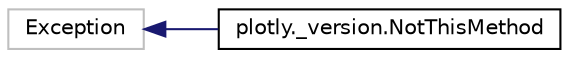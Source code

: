 digraph "Graphical Class Hierarchy"
{
 // LATEX_PDF_SIZE
  edge [fontname="Helvetica",fontsize="10",labelfontname="Helvetica",labelfontsize="10"];
  node [fontname="Helvetica",fontsize="10",shape=record];
  rankdir="LR";
  Node4154 [label="Exception",height=0.2,width=0.4,color="grey75", fillcolor="white", style="filled",tooltip=" "];
  Node4154 -> Node0 [dir="back",color="midnightblue",fontsize="10",style="solid",fontname="Helvetica"];
  Node0 [label="plotly._version.NotThisMethod",height=0.2,width=0.4,color="black", fillcolor="white", style="filled",URL="$classplotly_1_1__version_1_1_not_this_method.html",tooltip=" "];
}
